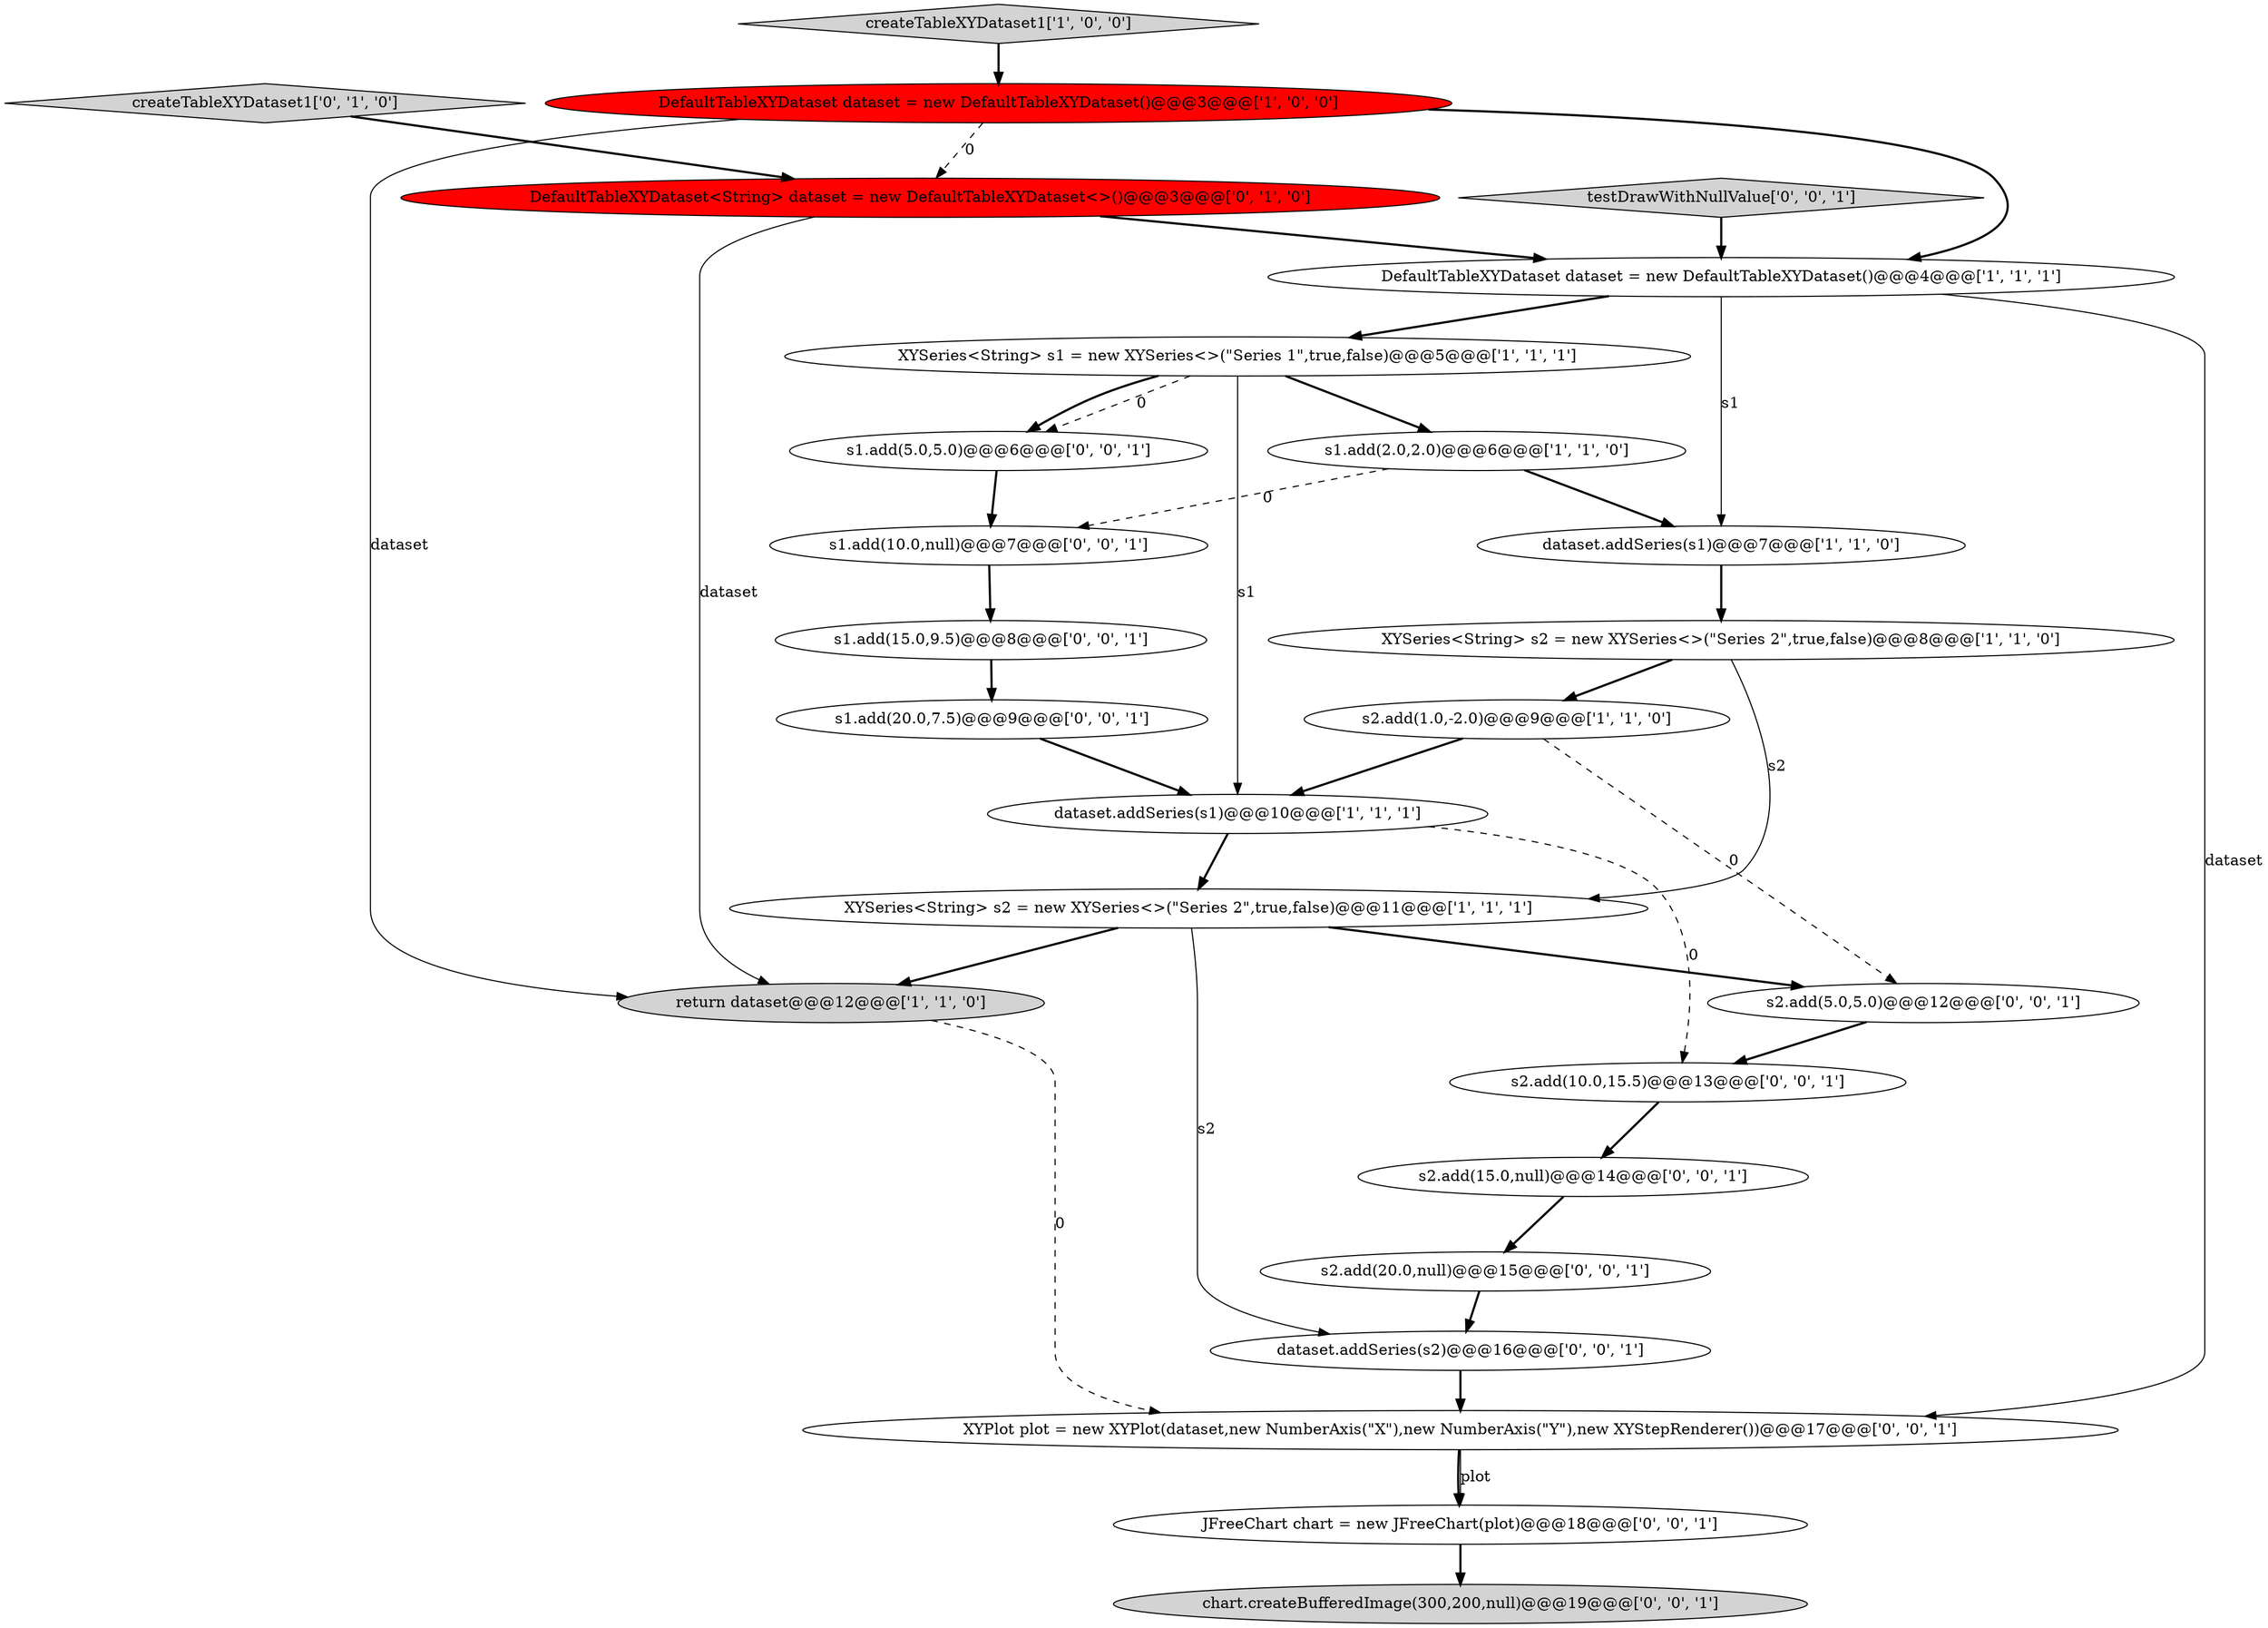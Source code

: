 digraph {
9 [style = filled, label = "return dataset@@@12@@@['1', '1', '0']", fillcolor = lightgray, shape = ellipse image = "AAA0AAABBB1BBB"];
4 [style = filled, label = "DefaultTableXYDataset dataset = new DefaultTableXYDataset()@@@4@@@['1', '1', '1']", fillcolor = white, shape = ellipse image = "AAA0AAABBB1BBB"];
21 [style = filled, label = "s1.add(5.0,5.0)@@@6@@@['0', '0', '1']", fillcolor = white, shape = ellipse image = "AAA0AAABBB3BBB"];
14 [style = filled, label = "s1.add(10.0,null)@@@7@@@['0', '0', '1']", fillcolor = white, shape = ellipse image = "AAA0AAABBB3BBB"];
8 [style = filled, label = "dataset.addSeries(s1)@@@10@@@['1', '1', '1']", fillcolor = white, shape = ellipse image = "AAA0AAABBB1BBB"];
22 [style = filled, label = "s1.add(15.0,9.5)@@@8@@@['0', '0', '1']", fillcolor = white, shape = ellipse image = "AAA0AAABBB3BBB"];
13 [style = filled, label = "chart.createBufferedImage(300,200,null)@@@19@@@['0', '0', '1']", fillcolor = lightgray, shape = ellipse image = "AAA0AAABBB3BBB"];
7 [style = filled, label = "s1.add(2.0,2.0)@@@6@@@['1', '1', '0']", fillcolor = white, shape = ellipse image = "AAA0AAABBB1BBB"];
16 [style = filled, label = "XYPlot plot = new XYPlot(dataset,new NumberAxis(\"X\"),new NumberAxis(\"Y\"),new XYStepRenderer())@@@17@@@['0', '0', '1']", fillcolor = white, shape = ellipse image = "AAA0AAABBB3BBB"];
11 [style = filled, label = "createTableXYDataset1['0', '1', '0']", fillcolor = lightgray, shape = diamond image = "AAA0AAABBB2BBB"];
12 [style = filled, label = "DefaultTableXYDataset<String> dataset = new DefaultTableXYDataset<>()@@@3@@@['0', '1', '0']", fillcolor = red, shape = ellipse image = "AAA1AAABBB2BBB"];
23 [style = filled, label = "s2.add(10.0,15.5)@@@13@@@['0', '0', '1']", fillcolor = white, shape = ellipse image = "AAA0AAABBB3BBB"];
18 [style = filled, label = "testDrawWithNullValue['0', '0', '1']", fillcolor = lightgray, shape = diamond image = "AAA0AAABBB3BBB"];
15 [style = filled, label = "s2.add(20.0,null)@@@15@@@['0', '0', '1']", fillcolor = white, shape = ellipse image = "AAA0AAABBB3BBB"];
19 [style = filled, label = "s2.add(5.0,5.0)@@@12@@@['0', '0', '1']", fillcolor = white, shape = ellipse image = "AAA0AAABBB3BBB"];
17 [style = filled, label = "s2.add(15.0,null)@@@14@@@['0', '0', '1']", fillcolor = white, shape = ellipse image = "AAA0AAABBB3BBB"];
1 [style = filled, label = "dataset.addSeries(s1)@@@7@@@['1', '1', '0']", fillcolor = white, shape = ellipse image = "AAA0AAABBB1BBB"];
3 [style = filled, label = "createTableXYDataset1['1', '0', '0']", fillcolor = lightgray, shape = diamond image = "AAA0AAABBB1BBB"];
5 [style = filled, label = "XYSeries<String> s1 = new XYSeries<>(\"Series 1\",true,false)@@@5@@@['1', '1', '1']", fillcolor = white, shape = ellipse image = "AAA0AAABBB1BBB"];
0 [style = filled, label = "DefaultTableXYDataset dataset = new DefaultTableXYDataset()@@@3@@@['1', '0', '0']", fillcolor = red, shape = ellipse image = "AAA1AAABBB1BBB"];
10 [style = filled, label = "s2.add(1.0,-2.0)@@@9@@@['1', '1', '0']", fillcolor = white, shape = ellipse image = "AAA0AAABBB1BBB"];
20 [style = filled, label = "dataset.addSeries(s2)@@@16@@@['0', '0', '1']", fillcolor = white, shape = ellipse image = "AAA0AAABBB3BBB"];
2 [style = filled, label = "XYSeries<String> s2 = new XYSeries<>(\"Series 2\",true,false)@@@8@@@['1', '1', '0']", fillcolor = white, shape = ellipse image = "AAA0AAABBB1BBB"];
24 [style = filled, label = "s1.add(20.0,7.5)@@@9@@@['0', '0', '1']", fillcolor = white, shape = ellipse image = "AAA0AAABBB3BBB"];
25 [style = filled, label = "JFreeChart chart = new JFreeChart(plot)@@@18@@@['0', '0', '1']", fillcolor = white, shape = ellipse image = "AAA0AAABBB3BBB"];
6 [style = filled, label = "XYSeries<String> s2 = new XYSeries<>(\"Series 2\",true,false)@@@11@@@['1', '1', '1']", fillcolor = white, shape = ellipse image = "AAA0AAABBB1BBB"];
12->9 [style = solid, label="dataset"];
9->16 [style = dashed, label="0"];
7->1 [style = bold, label=""];
2->6 [style = solid, label="s2"];
25->13 [style = bold, label=""];
10->19 [style = dashed, label="0"];
7->14 [style = dashed, label="0"];
4->16 [style = solid, label="dataset"];
14->22 [style = bold, label=""];
16->25 [style = bold, label=""];
8->6 [style = bold, label=""];
11->12 [style = bold, label=""];
6->19 [style = bold, label=""];
0->12 [style = dashed, label="0"];
16->25 [style = solid, label="plot"];
2->10 [style = bold, label=""];
3->0 [style = bold, label=""];
5->21 [style = bold, label=""];
5->8 [style = solid, label="s1"];
20->16 [style = bold, label=""];
18->4 [style = bold, label=""];
10->8 [style = bold, label=""];
12->4 [style = bold, label=""];
0->4 [style = bold, label=""];
15->20 [style = bold, label=""];
19->23 [style = bold, label=""];
17->15 [style = bold, label=""];
5->21 [style = dashed, label="0"];
5->7 [style = bold, label=""];
23->17 [style = bold, label=""];
1->2 [style = bold, label=""];
4->1 [style = solid, label="s1"];
0->9 [style = solid, label="dataset"];
22->24 [style = bold, label=""];
24->8 [style = bold, label=""];
6->9 [style = bold, label=""];
6->20 [style = solid, label="s2"];
4->5 [style = bold, label=""];
8->23 [style = dashed, label="0"];
21->14 [style = bold, label=""];
}

